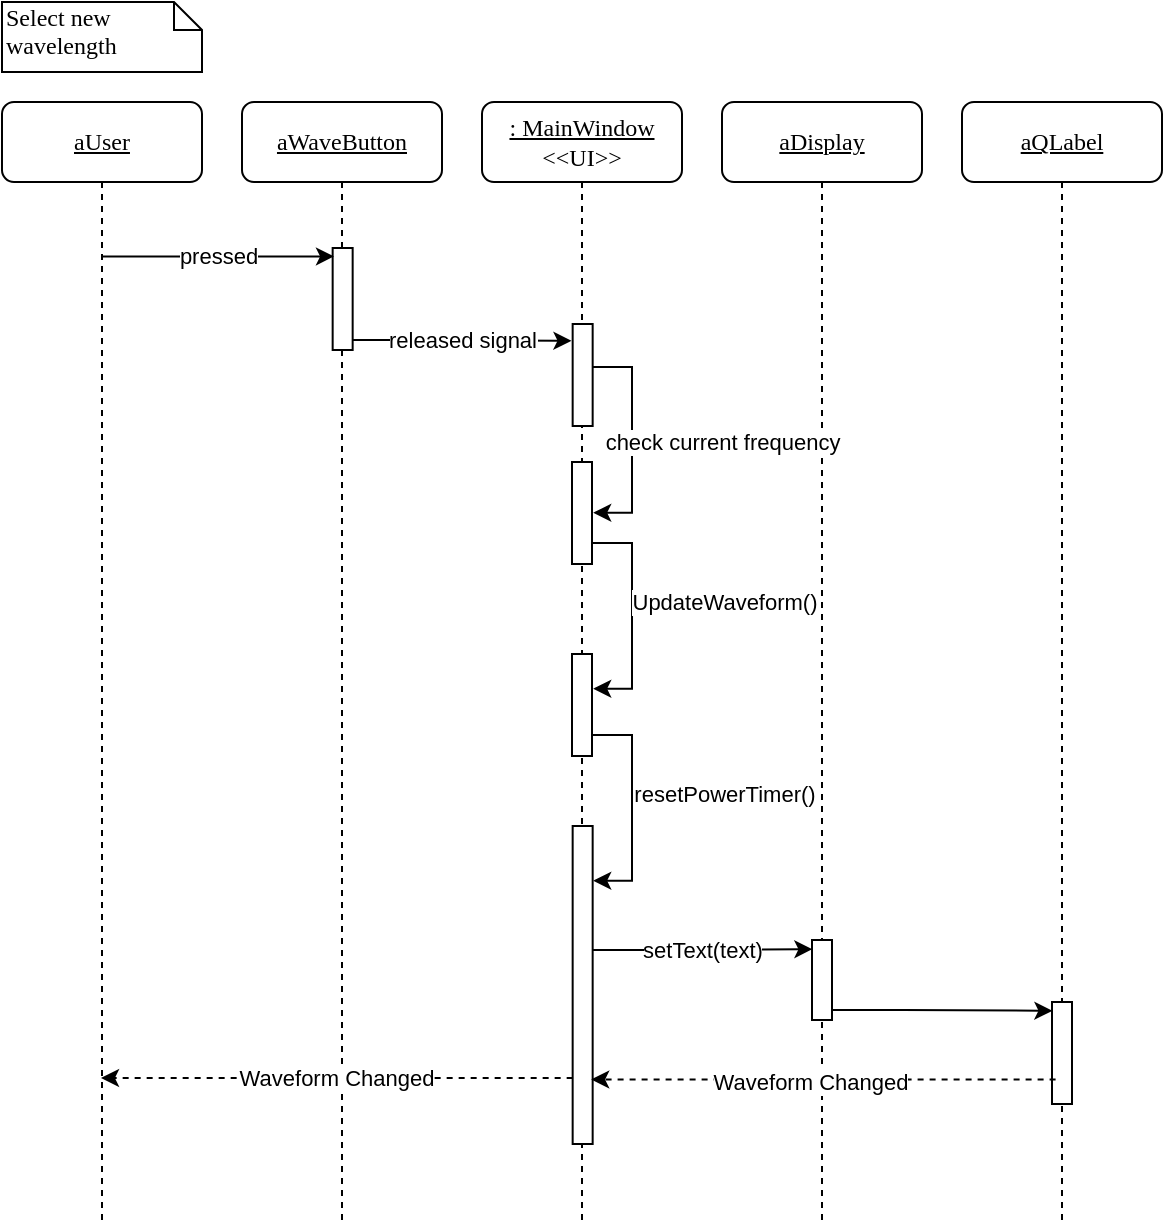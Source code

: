 <mxfile version="15.8.6" type="device"><diagram id="VuDFpsFaP6lAOEAVUjU_" name="Page-1"><mxGraphModel dx="593" dy="313" grid="1" gridSize="10" guides="1" tooltips="1" connect="1" arrows="1" fold="1" page="1" pageScale="1" pageWidth="827" pageHeight="1169" math="0" shadow="0"><root><mxCell id="0"/><mxCell id="1" parent="0"/><mxCell id="o59TxMCRDk8W4h3pSL_5-3" value="&lt;u&gt;: MainWindow&lt;/u&gt;&lt;br&gt;&amp;lt;&amp;lt;UI&amp;gt;&amp;gt;" style="shape=umlLifeline;perimeter=lifelinePerimeter;whiteSpace=wrap;html=1;container=1;collapsible=0;recursiveResize=0;outlineConnect=0;rounded=1;shadow=0;comic=0;labelBackgroundColor=none;strokeWidth=1;fontFamily=Verdana;fontSize=12;align=center;" vertex="1" parent="1"><mxGeometry x="280" y="79" width="100" height="560" as="geometry"/></mxCell><mxCell id="o59TxMCRDk8W4h3pSL_5-4" value="" style="html=1;points=[];perimeter=orthogonalPerimeter;rounded=0;shadow=0;comic=0;labelBackgroundColor=none;strokeWidth=1;fontFamily=Verdana;fontSize=12;align=center;" vertex="1" parent="o59TxMCRDk8W4h3pSL_5-3"><mxGeometry x="45.0" y="180" width="10" height="51" as="geometry"/></mxCell><mxCell id="o59TxMCRDk8W4h3pSL_5-5" value="&lt;u&gt;aDisplay&lt;/u&gt;" style="shape=umlLifeline;perimeter=lifelinePerimeter;whiteSpace=wrap;html=1;container=1;collapsible=0;recursiveResize=0;outlineConnect=0;rounded=1;shadow=0;comic=0;labelBackgroundColor=none;strokeWidth=1;fontFamily=Verdana;fontSize=12;align=center;" vertex="1" parent="1"><mxGeometry x="400" y="79" width="100" height="560" as="geometry"/></mxCell><mxCell id="o59TxMCRDk8W4h3pSL_5-6" value="" style="html=1;points=[];perimeter=orthogonalPerimeter;rounded=0;shadow=0;comic=0;labelBackgroundColor=none;strokeWidth=1;fontFamily=Verdana;fontSize=12;align=center;" vertex="1" parent="o59TxMCRDk8W4h3pSL_5-5"><mxGeometry x="45" y="419" width="10" height="40" as="geometry"/></mxCell><mxCell id="o59TxMCRDk8W4h3pSL_5-7" value="&lt;u&gt;aUser&lt;/u&gt;" style="shape=umlLifeline;perimeter=lifelinePerimeter;whiteSpace=wrap;html=1;container=1;collapsible=0;recursiveResize=0;outlineConnect=0;rounded=1;shadow=0;comic=0;labelBackgroundColor=none;strokeWidth=1;fontFamily=Verdana;fontSize=12;align=center;" vertex="1" parent="1"><mxGeometry x="40" y="79" width="100" height="560" as="geometry"/></mxCell><mxCell id="o59TxMCRDk8W4h3pSL_5-8" value="Select new wavelength" style="shape=note;whiteSpace=wrap;html=1;size=14;verticalAlign=top;align=left;spacingTop=-6;rounded=0;shadow=0;comic=0;labelBackgroundColor=none;strokeWidth=1;fontFamily=Verdana;fontSize=12;fillColor=default;strokeColor=default;fontColor=default;" vertex="1" parent="1"><mxGeometry x="40" y="29" width="100" height="35" as="geometry"/></mxCell><mxCell id="o59TxMCRDk8W4h3pSL_5-9" value="&lt;u&gt;aWaveButton&lt;/u&gt;" style="shape=umlLifeline;perimeter=lifelinePerimeter;whiteSpace=wrap;html=1;container=1;collapsible=0;recursiveResize=0;outlineConnect=0;rounded=1;shadow=0;comic=0;labelBackgroundColor=none;strokeWidth=1;fontFamily=Verdana;fontSize=12;align=center;" vertex="1" parent="1"><mxGeometry x="160" y="79" width="100" height="560" as="geometry"/></mxCell><mxCell id="o59TxMCRDk8W4h3pSL_5-10" value="" style="html=1;points=[];perimeter=orthogonalPerimeter;rounded=0;shadow=0;comic=0;labelBackgroundColor=none;strokeWidth=1;fontFamily=Verdana;fontSize=12;align=center;" vertex="1" parent="o59TxMCRDk8W4h3pSL_5-9"><mxGeometry x="165.33" y="111" width="10" height="51" as="geometry"/></mxCell><mxCell id="o59TxMCRDk8W4h3pSL_5-11" value="" style="html=1;points=[];perimeter=orthogonalPerimeter;rounded=0;shadow=0;comic=0;labelBackgroundColor=none;strokeWidth=1;fontFamily=Verdana;fontSize=12;align=center;" vertex="1" parent="o59TxMCRDk8W4h3pSL_5-9"><mxGeometry x="45.33" y="73" width="10" height="51" as="geometry"/></mxCell><mxCell id="o59TxMCRDk8W4h3pSL_5-12" value="released signal" style="edgeStyle=orthogonalEdgeStyle;rounded=0;orthogonalLoop=1;jettySize=auto;html=1;entryX=-0.06;entryY=0.067;entryDx=0;entryDy=0;entryPerimeter=0;" edge="1" parent="o59TxMCRDk8W4h3pSL_5-9"><mxGeometry relative="1" as="geometry"><mxPoint x="55.33" y="119" as="sourcePoint"/><mxPoint x="164.73" y="119.417" as="targetPoint"/><Array as="points"><mxPoint x="80.33" y="119"/><mxPoint x="80.33" y="119"/></Array></mxGeometry></mxCell><mxCell id="o59TxMCRDk8W4h3pSL_5-13" value="pressed" style="endArrow=classic;html=1;rounded=0;entryX=0.067;entryY=0.2;entryDx=0;entryDy=0;entryPerimeter=0;" edge="1" parent="1"><mxGeometry width="50" height="50" relative="1" as="geometry"><mxPoint x="89.929" y="156.2" as="sourcePoint"/><mxPoint x="206.0" y="156.2" as="targetPoint"/></mxGeometry></mxCell><mxCell id="o59TxMCRDk8W4h3pSL_5-14" value="check current frequency" style="edgeStyle=orthogonalEdgeStyle;rounded=0;orthogonalLoop=1;jettySize=auto;html=1;entryX=1.06;entryY=0.576;entryDx=0;entryDy=0;entryPerimeter=0;" edge="1" parent="1"><mxGeometry x="0.021" y="45" relative="1" as="geometry"><mxPoint x="335.33" y="211.5" as="sourcePoint"/><mxPoint x="335.6" y="284.376" as="targetPoint"/><Array as="points"><mxPoint x="355" y="212"/><mxPoint x="355" y="284"/></Array><mxPoint as="offset"/></mxGeometry></mxCell><mxCell id="o59TxMCRDk8W4h3pSL_5-15" value="setText(text)" style="edgeStyle=orthogonalEdgeStyle;rounded=0;orthogonalLoop=1;jettySize=auto;html=1;entryX=0.02;entryY=0.286;entryDx=0;entryDy=0;entryPerimeter=0;" edge="1" parent="1"><mxGeometry relative="1" as="geometry"><mxPoint x="335.33" y="503" as="sourcePoint"/><mxPoint x="445.2" y="502.586" as="targetPoint"/><Array as="points"><mxPoint x="380" y="503"/><mxPoint x="380" y="503"/></Array></mxGeometry></mxCell><mxCell id="o59TxMCRDk8W4h3pSL_5-16" value="Waveform Changed" style="edgeStyle=orthogonalEdgeStyle;rounded=0;orthogonalLoop=1;jettySize=auto;html=1;dashed=1;" edge="1" parent="1"><mxGeometry relative="1" as="geometry"><mxPoint x="325.33" y="567" as="sourcePoint"/><mxPoint x="89.5" y="567" as="targetPoint"/><Array as="points"><mxPoint x="270" y="567"/><mxPoint x="270" y="567"/></Array></mxGeometry></mxCell><mxCell id="o59TxMCRDk8W4h3pSL_5-17" value="" style="html=1;points=[];perimeter=orthogonalPerimeter;rounded=0;shadow=0;comic=0;labelBackgroundColor=none;strokeWidth=1;fontFamily=Verdana;fontSize=12;align=center;" vertex="1" parent="1"><mxGeometry x="325.33" y="441" width="10" height="159" as="geometry"/></mxCell><mxCell id="o59TxMCRDk8W4h3pSL_5-18" value="UpdateWaveform()" style="edgeStyle=orthogonalEdgeStyle;rounded=0;orthogonalLoop=1;jettySize=auto;html=1;entryX=1.06;entryY=0.576;entryDx=0;entryDy=0;entryPerimeter=0;" edge="1" parent="1"><mxGeometry x="-0.121" y="46" relative="1" as="geometry"><Array as="points"><mxPoint x="355" y="300"/><mxPoint x="355" y="372"/></Array><mxPoint as="offset"/><mxPoint x="335.33" y="299.5" as="sourcePoint"/><mxPoint x="335.6" y="372.376" as="targetPoint"/></mxGeometry></mxCell><mxCell id="o59TxMCRDk8W4h3pSL_5-19" value="&lt;u&gt;aQLabel&lt;/u&gt;" style="shape=umlLifeline;perimeter=lifelinePerimeter;whiteSpace=wrap;html=1;container=1;collapsible=0;recursiveResize=0;outlineConnect=0;rounded=1;shadow=0;comic=0;labelBackgroundColor=none;strokeWidth=1;fontFamily=Verdana;fontSize=12;align=center;" vertex="1" parent="1"><mxGeometry x="520" y="79" width="100" height="560" as="geometry"/></mxCell><mxCell id="o59TxMCRDk8W4h3pSL_5-20" value="" style="html=1;points=[];perimeter=orthogonalPerimeter;rounded=0;shadow=0;comic=0;labelBackgroundColor=none;strokeWidth=1;fontFamily=Verdana;fontSize=12;align=center;" vertex="1" parent="o59TxMCRDk8W4h3pSL_5-19"><mxGeometry x="45.0" y="450" width="10" height="51" as="geometry"/></mxCell><mxCell id="o59TxMCRDk8W4h3pSL_5-21" style="edgeStyle=orthogonalEdgeStyle;rounded=0;orthogonalLoop=1;jettySize=auto;html=1;entryX=0.02;entryY=0.086;entryDx=0;entryDy=0;entryPerimeter=0;" edge="1" parent="1" source="o59TxMCRDk8W4h3pSL_5-6" target="o59TxMCRDk8W4h3pSL_5-20"><mxGeometry relative="1" as="geometry"><Array as="points"><mxPoint x="490" y="533"/><mxPoint x="490" y="533"/></Array></mxGeometry></mxCell><mxCell id="o59TxMCRDk8W4h3pSL_5-22" style="edgeStyle=orthogonalEdgeStyle;rounded=0;orthogonalLoop=1;jettySize=auto;html=1;entryX=1.427;entryY=0.788;entryDx=0;entryDy=0;entryPerimeter=0;dashed=1;exitX=0.18;exitY=0.761;exitDx=0;exitDy=0;exitPerimeter=0;" edge="1" parent="1" source="o59TxMCRDk8W4h3pSL_5-20"><mxGeometry relative="1" as="geometry"><mxPoint x="560" y="568" as="sourcePoint"/><mxPoint x="334.6" y="567.72" as="targetPoint"/><Array as="points"/></mxGeometry></mxCell><mxCell id="o59TxMCRDk8W4h3pSL_5-23" value="Waveform Changed" style="edgeLabel;html=1;align=center;verticalAlign=middle;resizable=0;points=[];" vertex="1" connectable="0" parent="o59TxMCRDk8W4h3pSL_5-22"><mxGeometry x="0.185" y="1" relative="1" as="geometry"><mxPoint x="15" as="offset"/></mxGeometry></mxCell><mxCell id="o59TxMCRDk8W4h3pSL_5-24" value="" style="html=1;points=[];perimeter=orthogonalPerimeter;rounded=0;shadow=0;comic=0;labelBackgroundColor=none;strokeWidth=1;fontFamily=Verdana;fontSize=12;align=center;" vertex="1" parent="1"><mxGeometry x="325" y="355" width="10" height="51" as="geometry"/></mxCell><mxCell id="o59TxMCRDk8W4h3pSL_5-25" value="resetPowerTimer()" style="edgeStyle=orthogonalEdgeStyle;rounded=0;orthogonalLoop=1;jettySize=auto;html=1;entryX=1.06;entryY=0.576;entryDx=0;entryDy=0;entryPerimeter=0;" edge="1" parent="1"><mxGeometry x="-0.121" y="46" relative="1" as="geometry"><Array as="points"><mxPoint x="355" y="396"/><mxPoint x="355" y="468"/></Array><mxPoint as="offset"/><mxPoint x="335.33" y="395.5" as="sourcePoint"/><mxPoint x="335.6" y="468.376" as="targetPoint"/></mxGeometry></mxCell></root></mxGraphModel></diagram></mxfile>